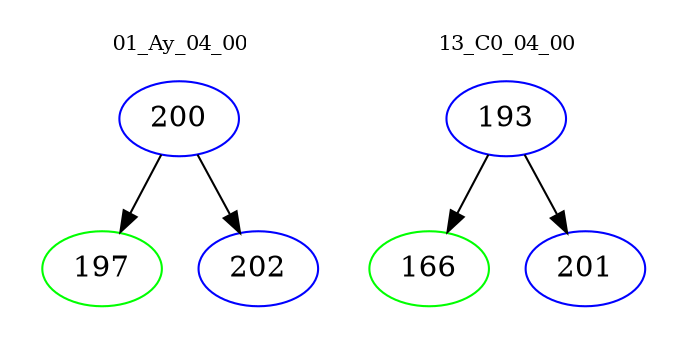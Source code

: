 digraph{
subgraph cluster_0 {
color = white
label = "01_Ay_04_00";
fontsize=10;
T0_200 [label="200", color="blue"]
T0_200 -> T0_197 [color="black"]
T0_197 [label="197", color="green"]
T0_200 -> T0_202 [color="black"]
T0_202 [label="202", color="blue"]
}
subgraph cluster_1 {
color = white
label = "13_C0_04_00";
fontsize=10;
T1_193 [label="193", color="blue"]
T1_193 -> T1_166 [color="black"]
T1_166 [label="166", color="green"]
T1_193 -> T1_201 [color="black"]
T1_201 [label="201", color="blue"]
}
}
